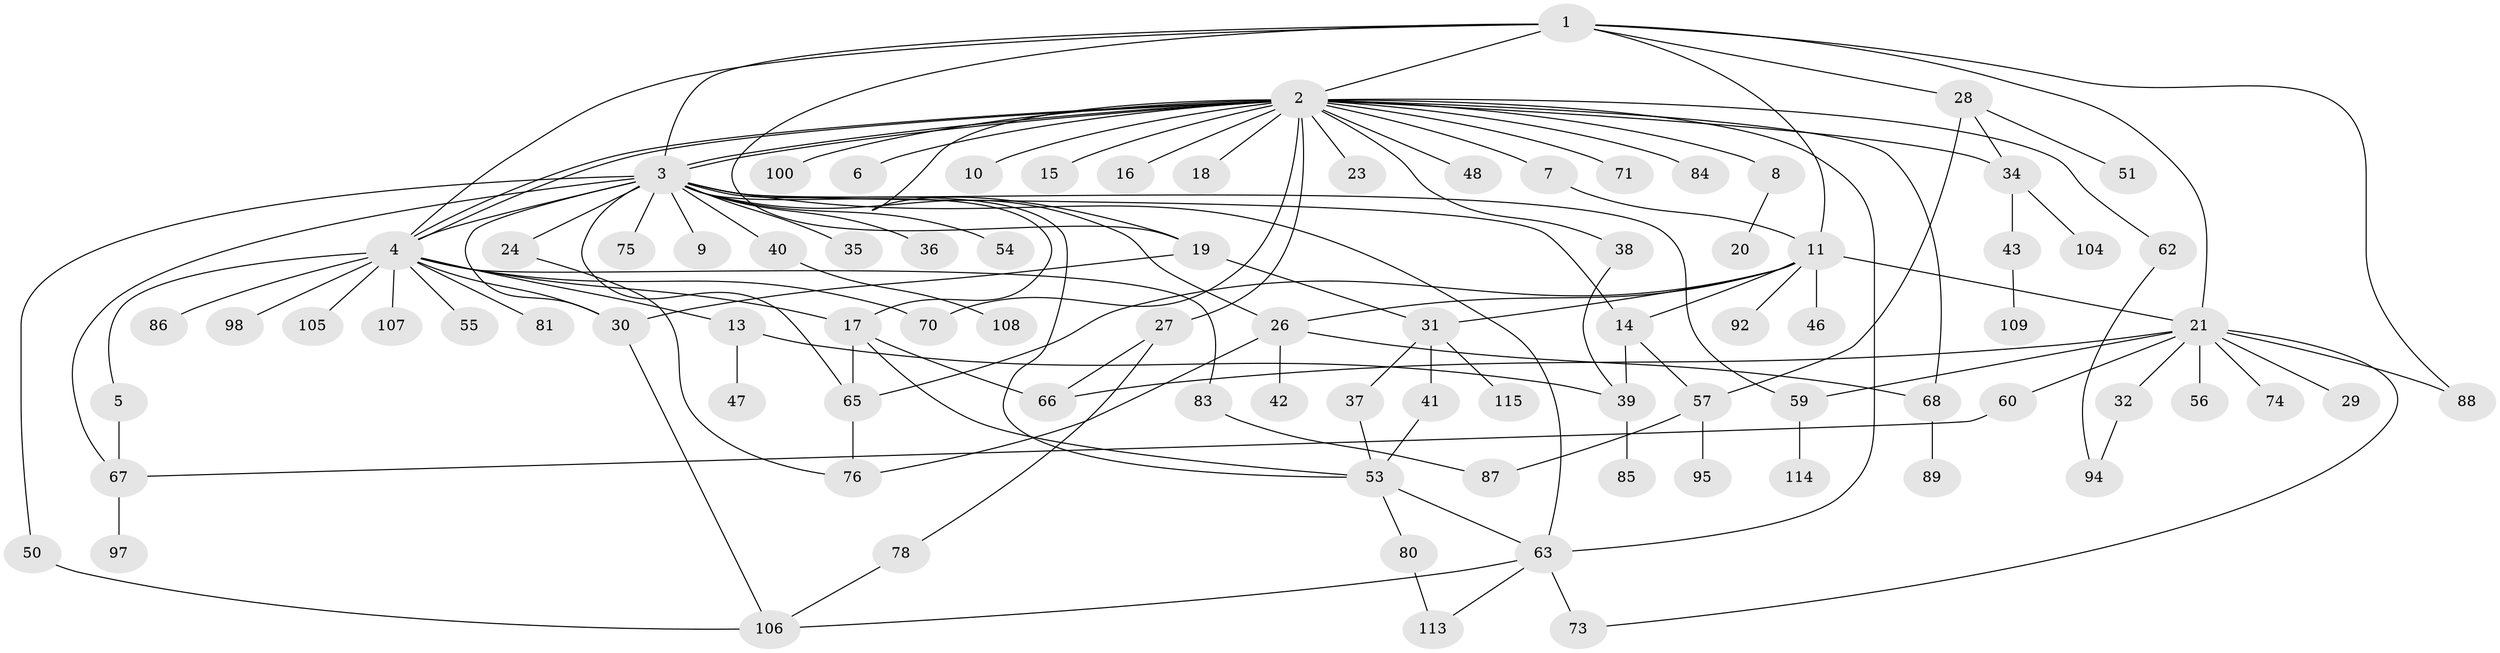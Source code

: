 // Generated by graph-tools (version 1.1) at 2025/23/03/03/25 07:23:54]
// undirected, 88 vertices, 129 edges
graph export_dot {
graph [start="1"]
  node [color=gray90,style=filled];
  1 [super="+12"];
  2 [super="+64"];
  3 [super="+25"];
  4 [super="+52"];
  5 [super="+58"];
  6;
  7;
  8;
  9;
  10;
  11 [super="+61"];
  13 [super="+79"];
  14;
  15;
  16;
  17 [super="+22"];
  18;
  19 [super="+101"];
  20 [super="+72"];
  21 [super="+110"];
  23;
  24;
  26 [super="+33"];
  27;
  28 [super="+44"];
  29;
  30 [super="+45"];
  31 [super="+69"];
  32;
  34;
  35;
  36;
  37;
  38 [super="+49"];
  39 [super="+91"];
  40;
  41;
  42;
  43 [super="+77"];
  46;
  47;
  48;
  50;
  51;
  53 [super="+99"];
  54;
  55;
  56;
  57;
  59 [super="+82"];
  60;
  62 [super="+90"];
  63 [super="+111"];
  65 [super="+96"];
  66 [super="+102"];
  67 [super="+93"];
  68;
  70;
  71;
  73;
  74;
  75;
  76 [super="+103"];
  78;
  80;
  81;
  83;
  84;
  85;
  86;
  87;
  88;
  89;
  92;
  94;
  95;
  97;
  98;
  100;
  104;
  105;
  106 [super="+112"];
  107;
  108;
  109;
  113;
  114;
  115;
  1 -- 2;
  1 -- 3;
  1 -- 4;
  1 -- 21;
  1 -- 28;
  1 -- 88;
  1 -- 19;
  1 -- 11;
  2 -- 3;
  2 -- 3;
  2 -- 4;
  2 -- 4;
  2 -- 6;
  2 -- 7;
  2 -- 8;
  2 -- 10;
  2 -- 15;
  2 -- 16;
  2 -- 18;
  2 -- 19;
  2 -- 23;
  2 -- 27;
  2 -- 34;
  2 -- 38;
  2 -- 48;
  2 -- 62;
  2 -- 63;
  2 -- 68;
  2 -- 70;
  2 -- 71;
  2 -- 84;
  2 -- 100;
  3 -- 9;
  3 -- 14;
  3 -- 17;
  3 -- 24;
  3 -- 30;
  3 -- 35;
  3 -- 36;
  3 -- 50;
  3 -- 67;
  3 -- 75;
  3 -- 65;
  3 -- 4;
  3 -- 40;
  3 -- 53;
  3 -- 54;
  3 -- 26 [weight=2];
  3 -- 59;
  3 -- 63;
  4 -- 5;
  4 -- 13;
  4 -- 17;
  4 -- 55;
  4 -- 70;
  4 -- 81;
  4 -- 83;
  4 -- 86;
  4 -- 98;
  4 -- 105;
  4 -- 107;
  4 -- 30;
  5 -- 67;
  7 -- 11;
  8 -- 20;
  11 -- 21;
  11 -- 46;
  11 -- 65;
  11 -- 26;
  11 -- 92;
  11 -- 14;
  11 -- 31;
  13 -- 39;
  13 -- 47;
  14 -- 39;
  14 -- 57;
  17 -- 65 [weight=2];
  17 -- 66;
  17 -- 53;
  19 -- 30;
  19 -- 31;
  21 -- 29;
  21 -- 32;
  21 -- 56;
  21 -- 59;
  21 -- 60;
  21 -- 73;
  21 -- 74;
  21 -- 88;
  21 -- 66;
  24 -- 76;
  26 -- 42;
  26 -- 68;
  26 -- 76;
  27 -- 66;
  27 -- 78;
  28 -- 34;
  28 -- 51;
  28 -- 57;
  30 -- 106;
  31 -- 37;
  31 -- 41;
  31 -- 115;
  32 -- 94;
  34 -- 43;
  34 -- 104;
  37 -- 53;
  38 -- 39;
  39 -- 85;
  40 -- 108;
  41 -- 53;
  43 -- 109;
  50 -- 106;
  53 -- 63;
  53 -- 80;
  57 -- 87;
  57 -- 95;
  59 -- 114;
  60 -- 67;
  62 -- 94;
  63 -- 73;
  63 -- 113;
  63 -- 106;
  65 -- 76;
  67 -- 97;
  68 -- 89;
  78 -- 106;
  80 -- 113;
  83 -- 87;
}
